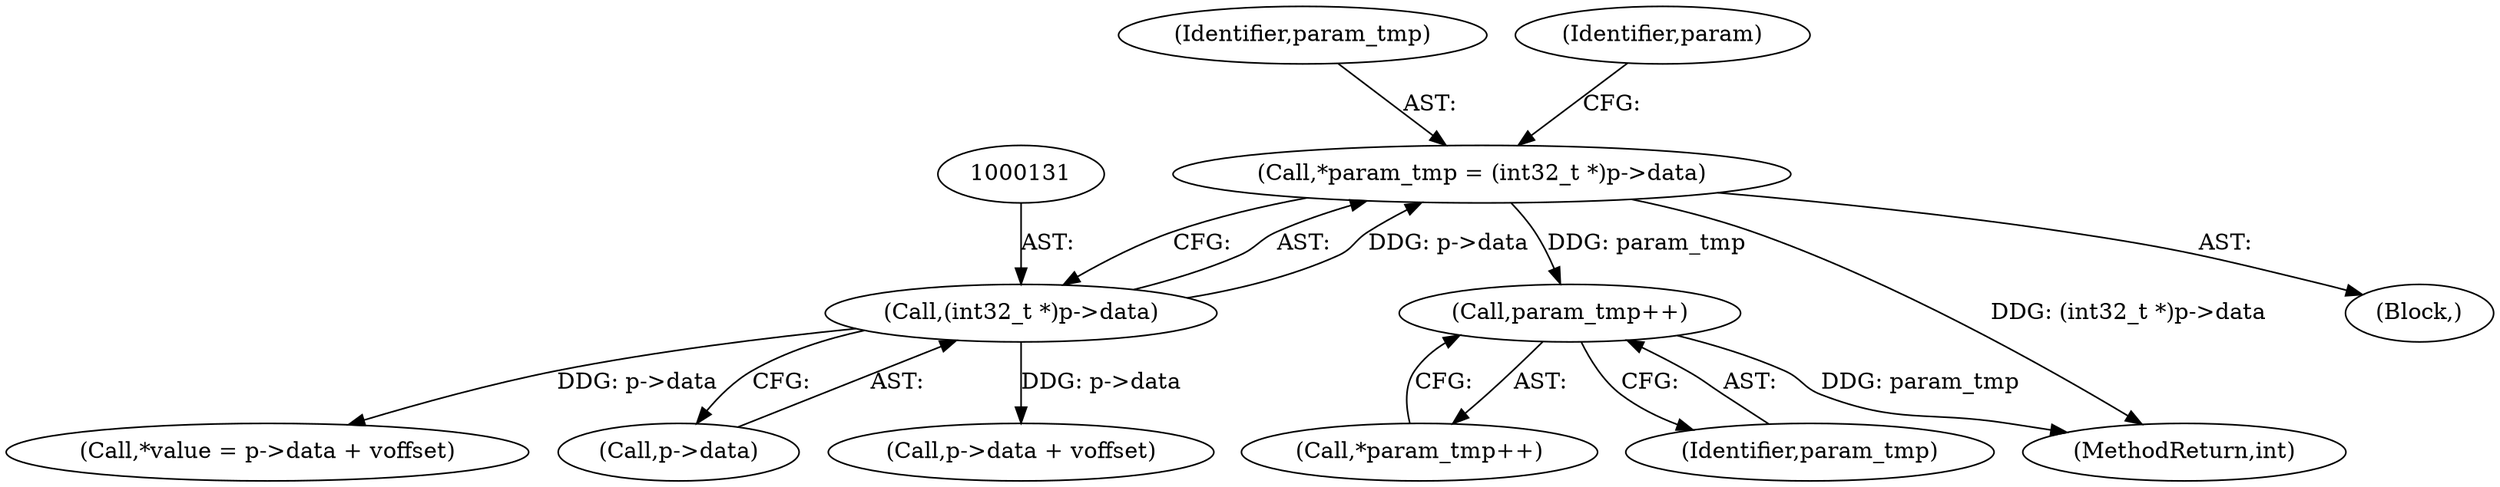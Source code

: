 digraph "0_Android_d72ea85c78a1a68bf99fd5804ad9784b4102fe57@pointer" {
"1000139" [label="(Call,param_tmp++)"];
"1000128" [label="(Call,*param_tmp = (int32_t *)p->data)"];
"1000130" [label="(Call,(int32_t *)p->data)"];
"1000144" [label="(Call,*value = p->data + voffset)"];
"1000129" [label="(Identifier,param_tmp)"];
"1000606" [label="(MethodReturn,int)"];
"1000139" [label="(Call,param_tmp++)"];
"1000137" [label="(Identifier,param)"];
"1000140" [label="(Identifier,param_tmp)"];
"1000128" [label="(Call,*param_tmp = (int32_t *)p->data)"];
"1000138" [label="(Call,*param_tmp++)"];
"1000132" [label="(Call,p->data)"];
"1000146" [label="(Call,p->data + voffset)"];
"1000130" [label="(Call,(int32_t *)p->data)"];
"1000104" [label="(Block,)"];
"1000139" -> "1000138"  [label="AST: "];
"1000139" -> "1000140"  [label="CFG: "];
"1000140" -> "1000139"  [label="AST: "];
"1000138" -> "1000139"  [label="CFG: "];
"1000139" -> "1000606"  [label="DDG: param_tmp"];
"1000128" -> "1000139"  [label="DDG: param_tmp"];
"1000128" -> "1000104"  [label="AST: "];
"1000128" -> "1000130"  [label="CFG: "];
"1000129" -> "1000128"  [label="AST: "];
"1000130" -> "1000128"  [label="AST: "];
"1000137" -> "1000128"  [label="CFG: "];
"1000128" -> "1000606"  [label="DDG: (int32_t *)p->data"];
"1000130" -> "1000128"  [label="DDG: p->data"];
"1000130" -> "1000132"  [label="CFG: "];
"1000131" -> "1000130"  [label="AST: "];
"1000132" -> "1000130"  [label="AST: "];
"1000130" -> "1000144"  [label="DDG: p->data"];
"1000130" -> "1000146"  [label="DDG: p->data"];
}
